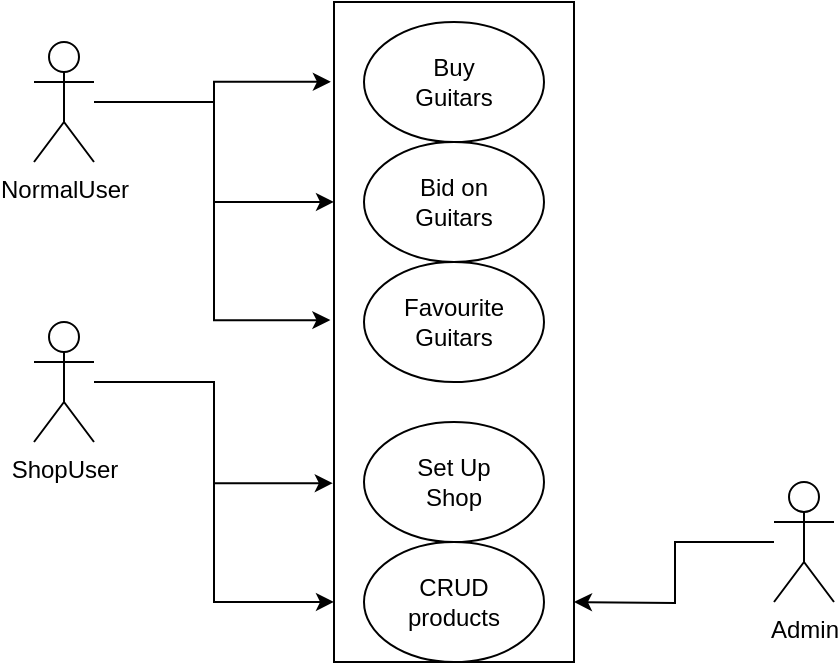 <mxfile version="20.5.1" type="device"><diagram id="69_8coQLUT0-wni92U-Q" name="Page-1"><mxGraphModel dx="813" dy="431" grid="1" gridSize="10" guides="1" tooltips="1" connect="1" arrows="1" fold="1" page="1" pageScale="1" pageWidth="827" pageHeight="1169" math="0" shadow="0"><root><mxCell id="0"/><mxCell id="1" parent="0"/><mxCell id="6Ymu22t_90SCSbNrM8HT-20" style="edgeStyle=orthogonalEdgeStyle;rounded=0;orthogonalLoop=1;jettySize=auto;html=1;entryX=-0.013;entryY=0.121;entryDx=0;entryDy=0;entryPerimeter=0;" edge="1" parent="1" source="6Ymu22t_90SCSbNrM8HT-1" target="6Ymu22t_90SCSbNrM8HT-5"><mxGeometry relative="1" as="geometry"/></mxCell><mxCell id="6Ymu22t_90SCSbNrM8HT-21" style="edgeStyle=orthogonalEdgeStyle;rounded=0;orthogonalLoop=1;jettySize=auto;html=1;entryX=0;entryY=0.303;entryDx=0;entryDy=0;entryPerimeter=0;" edge="1" parent="1" source="6Ymu22t_90SCSbNrM8HT-1" target="6Ymu22t_90SCSbNrM8HT-5"><mxGeometry relative="1" as="geometry"/></mxCell><mxCell id="6Ymu22t_90SCSbNrM8HT-22" style="edgeStyle=orthogonalEdgeStyle;rounded=0;orthogonalLoop=1;jettySize=auto;html=1;entryX=-0.015;entryY=0.482;entryDx=0;entryDy=0;entryPerimeter=0;" edge="1" parent="1" source="6Ymu22t_90SCSbNrM8HT-1" target="6Ymu22t_90SCSbNrM8HT-5"><mxGeometry relative="1" as="geometry"/></mxCell><mxCell id="6Ymu22t_90SCSbNrM8HT-1" value="NormalUser" style="shape=umlActor;verticalLabelPosition=bottom;verticalAlign=top;html=1;outlineConnect=0;" vertex="1" parent="1"><mxGeometry x="90" y="340" width="30" height="60" as="geometry"/></mxCell><mxCell id="6Ymu22t_90SCSbNrM8HT-17" style="edgeStyle=orthogonalEdgeStyle;rounded=0;orthogonalLoop=1;jettySize=auto;html=1;entryX=-0.005;entryY=0.729;entryDx=0;entryDy=0;entryPerimeter=0;" edge="1" parent="1" source="6Ymu22t_90SCSbNrM8HT-4" target="6Ymu22t_90SCSbNrM8HT-5"><mxGeometry relative="1" as="geometry"/></mxCell><mxCell id="6Ymu22t_90SCSbNrM8HT-18" style="edgeStyle=orthogonalEdgeStyle;rounded=0;orthogonalLoop=1;jettySize=auto;html=1;entryX=0;entryY=0.909;entryDx=0;entryDy=0;entryPerimeter=0;" edge="1" parent="1" source="6Ymu22t_90SCSbNrM8HT-4" target="6Ymu22t_90SCSbNrM8HT-5"><mxGeometry relative="1" as="geometry"><mxPoint x="230" y="620" as="targetPoint"/></mxGeometry></mxCell><mxCell id="6Ymu22t_90SCSbNrM8HT-4" value="ShopUser" style="shape=umlActor;verticalLabelPosition=bottom;verticalAlign=top;html=1;outlineConnect=0;" vertex="1" parent="1"><mxGeometry x="90" y="480" width="30" height="60" as="geometry"/></mxCell><mxCell id="6Ymu22t_90SCSbNrM8HT-5" value="" style="rounded=0;whiteSpace=wrap;html=1;" vertex="1" parent="1"><mxGeometry x="240" y="320" width="120" height="330" as="geometry"/></mxCell><mxCell id="6Ymu22t_90SCSbNrM8HT-6" value="" style="ellipse;whiteSpace=wrap;html=1;" vertex="1" parent="1"><mxGeometry x="255" y="330" width="90" height="60" as="geometry"/></mxCell><mxCell id="6Ymu22t_90SCSbNrM8HT-7" value="Buy Guitars" style="text;html=1;strokeColor=none;fillColor=none;align=center;verticalAlign=middle;whiteSpace=wrap;rounded=0;" vertex="1" parent="1"><mxGeometry x="270" y="345" width="60" height="30" as="geometry"/></mxCell><mxCell id="6Ymu22t_90SCSbNrM8HT-8" value="" style="ellipse;whiteSpace=wrap;html=1;" vertex="1" parent="1"><mxGeometry x="255" y="390" width="90" height="60" as="geometry"/></mxCell><mxCell id="6Ymu22t_90SCSbNrM8HT-9" value="Bid on Guitars" style="text;html=1;strokeColor=none;fillColor=none;align=center;verticalAlign=middle;whiteSpace=wrap;rounded=0;" vertex="1" parent="1"><mxGeometry x="270" y="405" width="60" height="30" as="geometry"/></mxCell><mxCell id="6Ymu22t_90SCSbNrM8HT-10" value="" style="ellipse;whiteSpace=wrap;html=1;" vertex="1" parent="1"><mxGeometry x="255" y="450" width="90" height="60" as="geometry"/></mxCell><mxCell id="6Ymu22t_90SCSbNrM8HT-11" value="Favourite Guitars" style="text;html=1;strokeColor=none;fillColor=none;align=center;verticalAlign=middle;whiteSpace=wrap;rounded=0;" vertex="1" parent="1"><mxGeometry x="270" y="465" width="60" height="30" as="geometry"/></mxCell><mxCell id="6Ymu22t_90SCSbNrM8HT-12" value="" style="ellipse;whiteSpace=wrap;html=1;" vertex="1" parent="1"><mxGeometry x="255" y="530" width="90" height="60" as="geometry"/></mxCell><mxCell id="6Ymu22t_90SCSbNrM8HT-13" value="Set Up Shop" style="text;html=1;strokeColor=none;fillColor=none;align=center;verticalAlign=middle;whiteSpace=wrap;rounded=0;" vertex="1" parent="1"><mxGeometry x="270" y="545" width="60" height="30" as="geometry"/></mxCell><mxCell id="6Ymu22t_90SCSbNrM8HT-14" value="" style="ellipse;whiteSpace=wrap;html=1;" vertex="1" parent="1"><mxGeometry x="255" y="590" width="90" height="60" as="geometry"/></mxCell><mxCell id="6Ymu22t_90SCSbNrM8HT-15" value="CRUD products" style="text;html=1;strokeColor=none;fillColor=none;align=center;verticalAlign=middle;whiteSpace=wrap;rounded=0;" vertex="1" parent="1"><mxGeometry x="270" y="605" width="60" height="30" as="geometry"/></mxCell><mxCell id="6Ymu22t_90SCSbNrM8HT-19" style="edgeStyle=orthogonalEdgeStyle;rounded=0;orthogonalLoop=1;jettySize=auto;html=1;" edge="1" parent="1" source="6Ymu22t_90SCSbNrM8HT-16"><mxGeometry relative="1" as="geometry"><mxPoint x="360" y="620" as="targetPoint"/></mxGeometry></mxCell><mxCell id="6Ymu22t_90SCSbNrM8HT-16" value="Admin" style="shape=umlActor;verticalLabelPosition=bottom;verticalAlign=top;html=1;outlineConnect=0;" vertex="1" parent="1"><mxGeometry x="460" y="560" width="30" height="60" as="geometry"/></mxCell></root></mxGraphModel></diagram></mxfile>